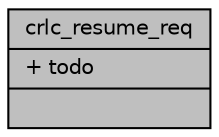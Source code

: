 digraph "crlc_resume_req"
{
 // LATEX_PDF_SIZE
  edge [fontname="Helvetica",fontsize="10",labelfontname="Helvetica",labelfontsize="10"];
  node [fontname="Helvetica",fontsize="10",shape=record];
  Node1 [label="{crlc_resume_req\n|+ todo\l|}",height=0.2,width=0.4,color="black", fillcolor="grey75", style="filled", fontcolor="black",tooltip=" "];
}
